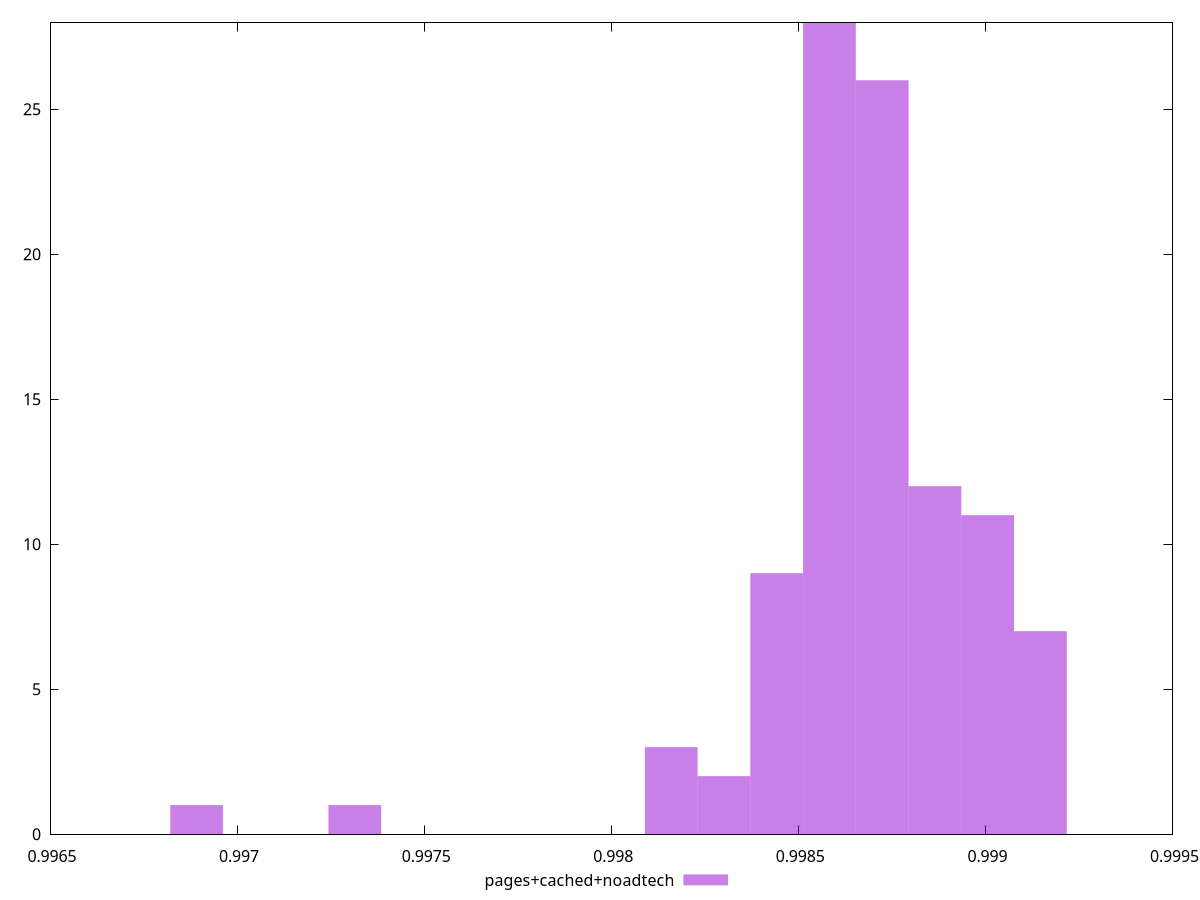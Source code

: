 $_pagesCachedNoadtech <<EOF
0.9987241033428995 26
0.9991469331919016 7
0.9984422167768982 9
0.9985831600598989 28
0.9988650466259003 12
0.9990059899089009 11
0.9981603302108968 3
0.9973146705128926 1
0.9983012734938974 2
0.9968918406638906 1
EOF
set key outside below
set terminal pngcairo
set output "report_00006_2020-11-02T20-21-41.718Z/mainthread-work-breakdown/pages+cached+noadtech//hist.png"
set yrange [0:28]
set boxwidth 0.00014094328300069144
set style fill transparent solid 0.5 noborder
plot $_pagesCachedNoadtech title "pages+cached+noadtech" with boxes ,